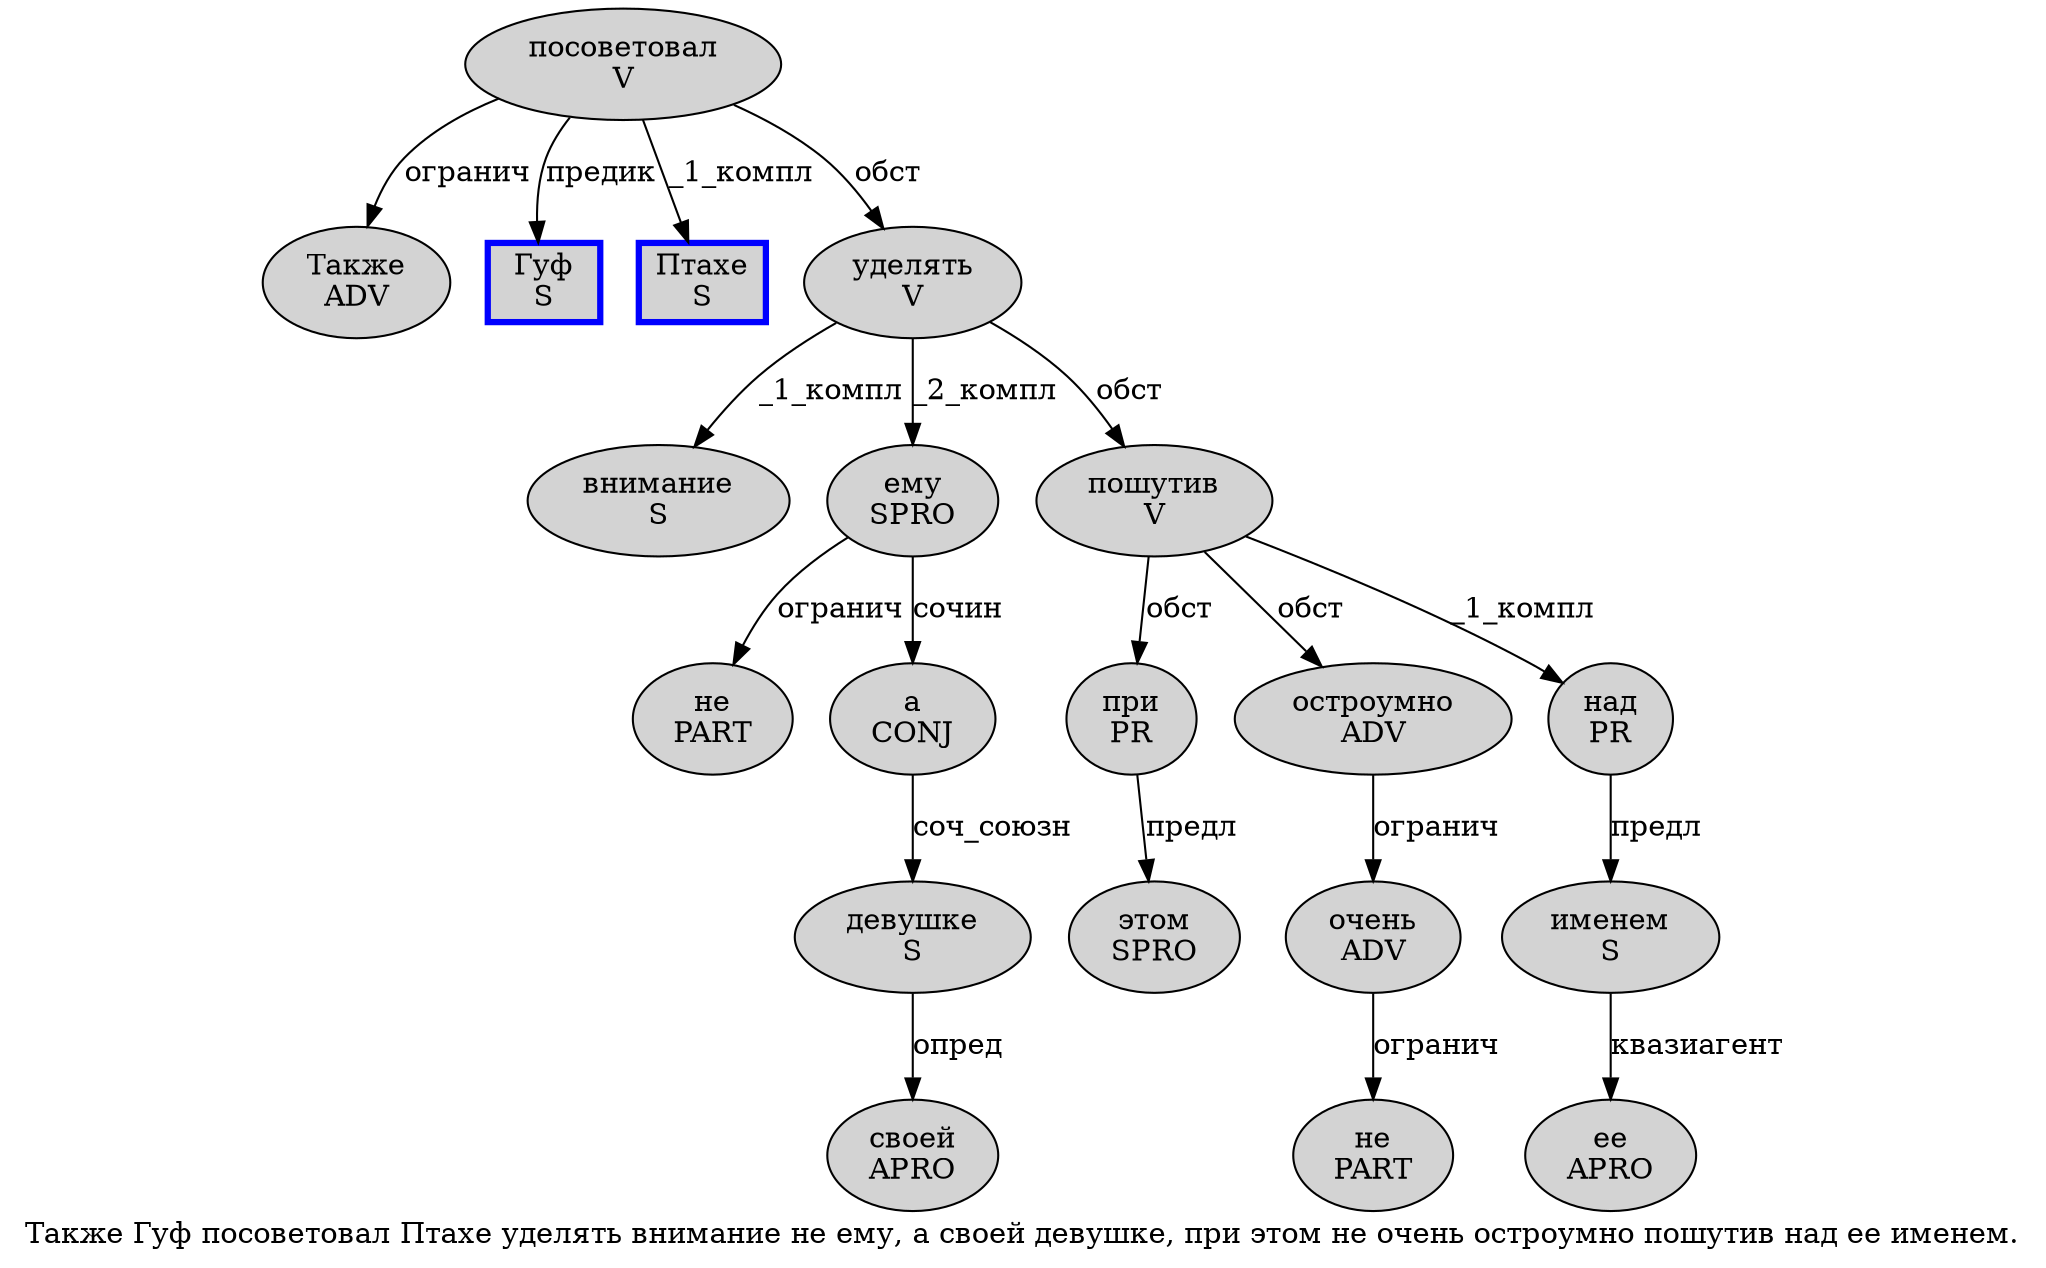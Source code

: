 digraph SENTENCE_394 {
	graph [label="Также Гуф посоветовал Птахе уделять внимание не ему, а своей девушке, при этом не очень остроумно пошутив над ее именем."]
	node [style=filled]
		0 [label="Также
ADV" color="" fillcolor=lightgray penwidth=1 shape=ellipse]
		1 [label="Гуф
S" color=blue fillcolor=lightgray penwidth=3 shape=box]
		2 [label="посоветовал
V" color="" fillcolor=lightgray penwidth=1 shape=ellipse]
		3 [label="Птахе
S" color=blue fillcolor=lightgray penwidth=3 shape=box]
		4 [label="уделять
V" color="" fillcolor=lightgray penwidth=1 shape=ellipse]
		5 [label="внимание
S" color="" fillcolor=lightgray penwidth=1 shape=ellipse]
		6 [label="не
PART" color="" fillcolor=lightgray penwidth=1 shape=ellipse]
		7 [label="ему
SPRO" color="" fillcolor=lightgray penwidth=1 shape=ellipse]
		9 [label="а
CONJ" color="" fillcolor=lightgray penwidth=1 shape=ellipse]
		10 [label="своей
APRO" color="" fillcolor=lightgray penwidth=1 shape=ellipse]
		11 [label="девушке
S" color="" fillcolor=lightgray penwidth=1 shape=ellipse]
		13 [label="при
PR" color="" fillcolor=lightgray penwidth=1 shape=ellipse]
		14 [label="этом
SPRO" color="" fillcolor=lightgray penwidth=1 shape=ellipse]
		15 [label="не
PART" color="" fillcolor=lightgray penwidth=1 shape=ellipse]
		16 [label="очень
ADV" color="" fillcolor=lightgray penwidth=1 shape=ellipse]
		17 [label="остроумно
ADV" color="" fillcolor=lightgray penwidth=1 shape=ellipse]
		18 [label="пошутив
V" color="" fillcolor=lightgray penwidth=1 shape=ellipse]
		19 [label="над
PR" color="" fillcolor=lightgray penwidth=1 shape=ellipse]
		20 [label="ее
APRO" color="" fillcolor=lightgray penwidth=1 shape=ellipse]
		21 [label="именем
S" color="" fillcolor=lightgray penwidth=1 shape=ellipse]
			2 -> 0 [label="огранич"]
			2 -> 1 [label="предик"]
			2 -> 3 [label="_1_компл"]
			2 -> 4 [label="обст"]
			16 -> 15 [label="огранич"]
			17 -> 16 [label="огранич"]
			11 -> 10 [label="опред"]
			18 -> 13 [label="обст"]
			18 -> 17 [label="обст"]
			18 -> 19 [label="_1_компл"]
			19 -> 21 [label="предл"]
			9 -> 11 [label="соч_союзн"]
			13 -> 14 [label="предл"]
			7 -> 6 [label="огранич"]
			7 -> 9 [label="сочин"]
			4 -> 5 [label="_1_компл"]
			4 -> 7 [label="_2_компл"]
			4 -> 18 [label="обст"]
			21 -> 20 [label="квазиагент"]
}